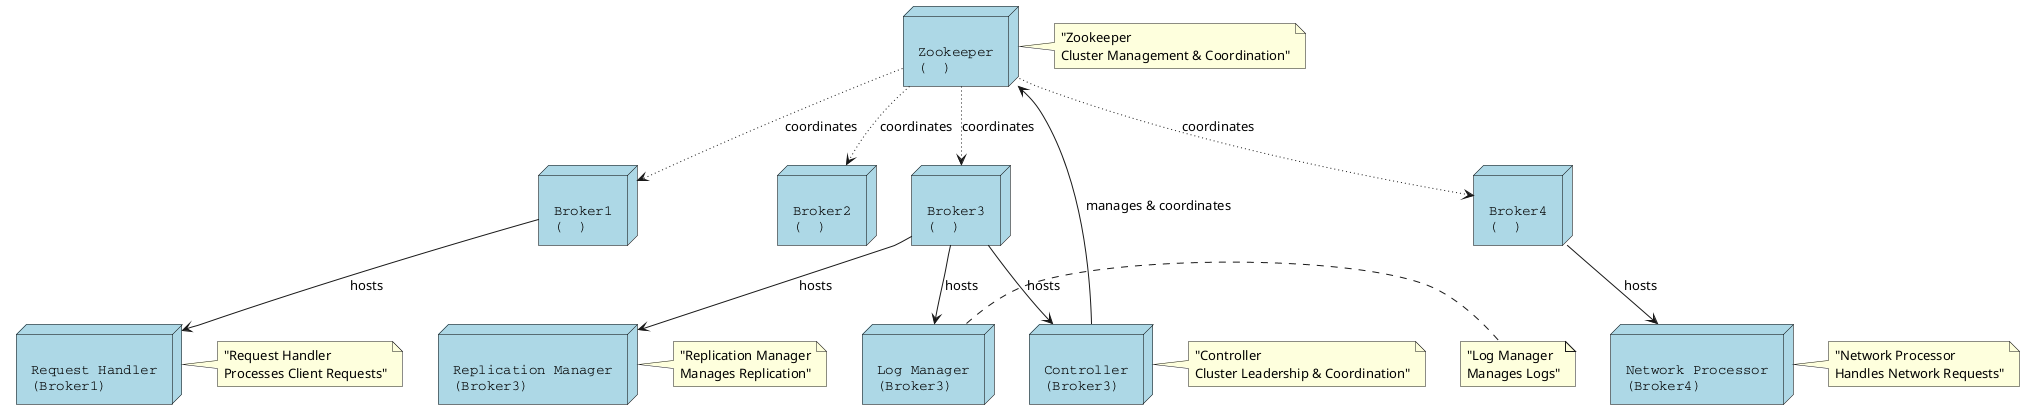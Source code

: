 @startuml
skinparam backgroundColor #EEEEE
skinparam packageStyle rectangle
skinparam node {
    BackgroundColor lightblue
    BorderColor Black
    FontName Courier
}

' Define Brokers and Zookeeper
node "Broker1\n(物理)" as Broker1 << (K,orchid) >>
node "Broker2\n(物理)" as Broker2 << (K,orchid) >>
node "Broker3\n(物理)" as Broker3 << (K,orchid) >>
node "Broker4\n(物理)" as Broker4 << (K,orchid) >>
node "Zookeeper\n(物理)" as Zookeeper << (Z,yellow) >>

' Define internal components
node "Controller\n(Broker3)" as Controller << (C,lightblue) >>
node "Replication Manager\n(Broker3)" as ReplicationManager << (C,lightblue) >>
node "Log Manager\n(Broker3)" as LogManager << (C,lightblue) >>
node "Network Processor\n(Broker4)" as NetworkProcessor << (C,lightblue) >>
node "Request Handler\n(Broker1)" as RequestHandler << (C,lightblue) >>

' Connections
Controller --> Zookeeper : "manages & coordinates"
Broker3 --> Controller : "hosts"
Broker3 --> ReplicationManager : "hosts"
Broker3 --> LogManager : "hosts"
Broker4 --> NetworkProcessor : "hosts"
Broker1 --> RequestHandler : "hosts"

Zookeeper -[dotted]-> Broker1 : "coordinates"
Zookeeper -[dotted]-> Broker2 : "coordinates"
Zookeeper -[dotted]-> Broker3 : "coordinates"
Zookeeper -[dotted]-> Broker4 : "coordinates"

' Annotations for clarity
note right of Zookeeper : "Zookeeper\nCluster Management & Coordination"
note right of Controller : "Controller\nCluster Leadership & Coordination"
note right of ReplicationManager : "Replication Manager\nManages Replication"
note right of LogManager : "Log Manager\nManages Logs"
note right of NetworkProcessor : "Network Processor\nHandles Network Requests"
note right of RequestHandler : "Request Handler\nProcesses Client Requests"

@enduml
